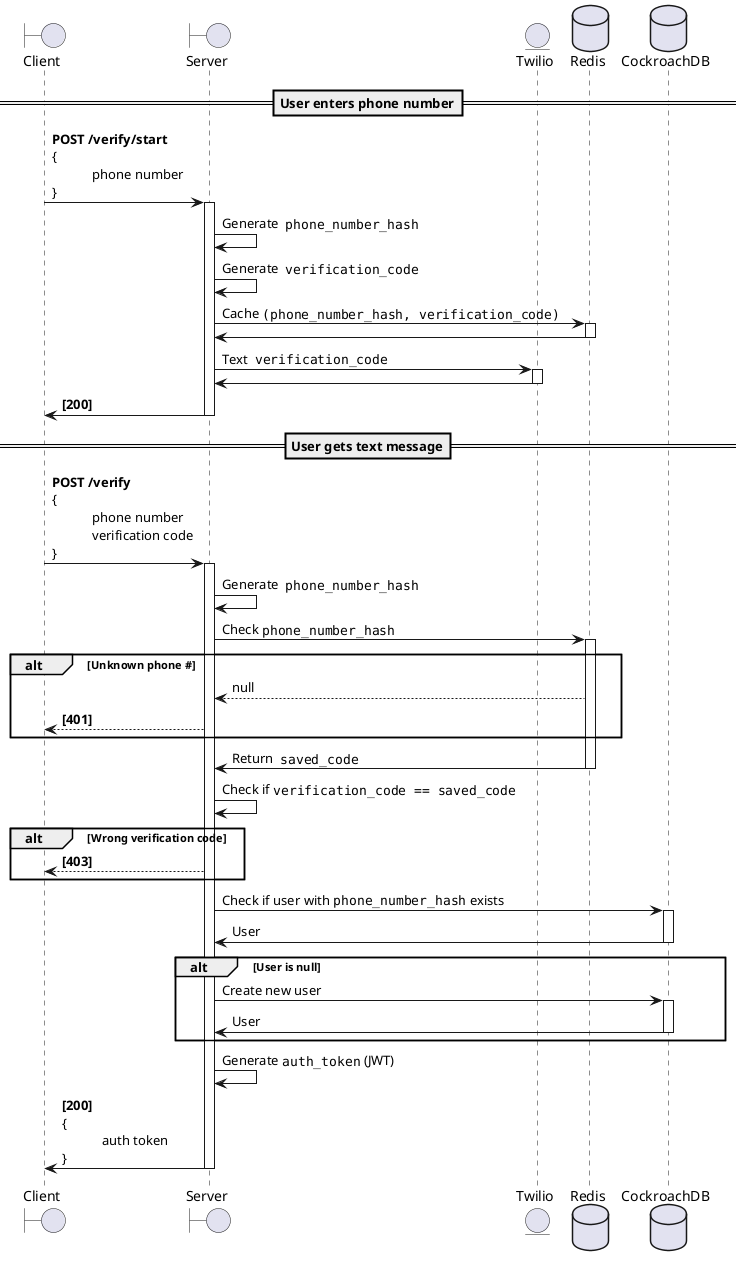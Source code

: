@startuml
'https://plantuml.com/sequence-diagram

boundary Client
boundary Server
entity Twilio
database Redis
database CockroachDB

==User enters phone number==

Client -> Server ++ : **POST /verify/start** \n\
{\n\t\
    phone number\n\
}
Server -> Server: Generate  ""phone_number_hash""
Server -> Server: Generate  ""verification_code""
Server -> Redis ++ : Cache ""(phone_number_hash, verification_code)""
Server <- Redis --
Server -> Twilio ++ : Text  ""verification_code""
Twilio -> Server -- :
Client <- Server --: **[200]**

==User gets text message==

Client -> Server ++ : **POST /verify** \n\
{\n\t\
    phone number\n\t\
    verification code\n\
}
Server -> Server: Generate  ""phone_number_hash""
Server -> Redis ++ : Check ""phone_number_hash""
alt Unknown phone #
    Server <-- Redis : null
    Client <-- Server : **[401]**
end

Server <- Redis -- : Return  ""saved_code""
Server -> Server: Check if ""verification_code == saved_code""
alt Wrong verification code
    Client <-- Server : **[403]**
end

Server -> CockroachDB ++ : Check if user with ""phone_number_hash"" exists
Server <- CockroachDB -- : User
alt User is null
    Server -> CockroachDB ++ : Create new user
    Server <- CockroachDB -- : User
end

Server -> Server: Generate ""auth_token"" (JWT)
Client <- Server -- : **[200]**\n\
{\n\t\
    auth token\n\
}

@enduml